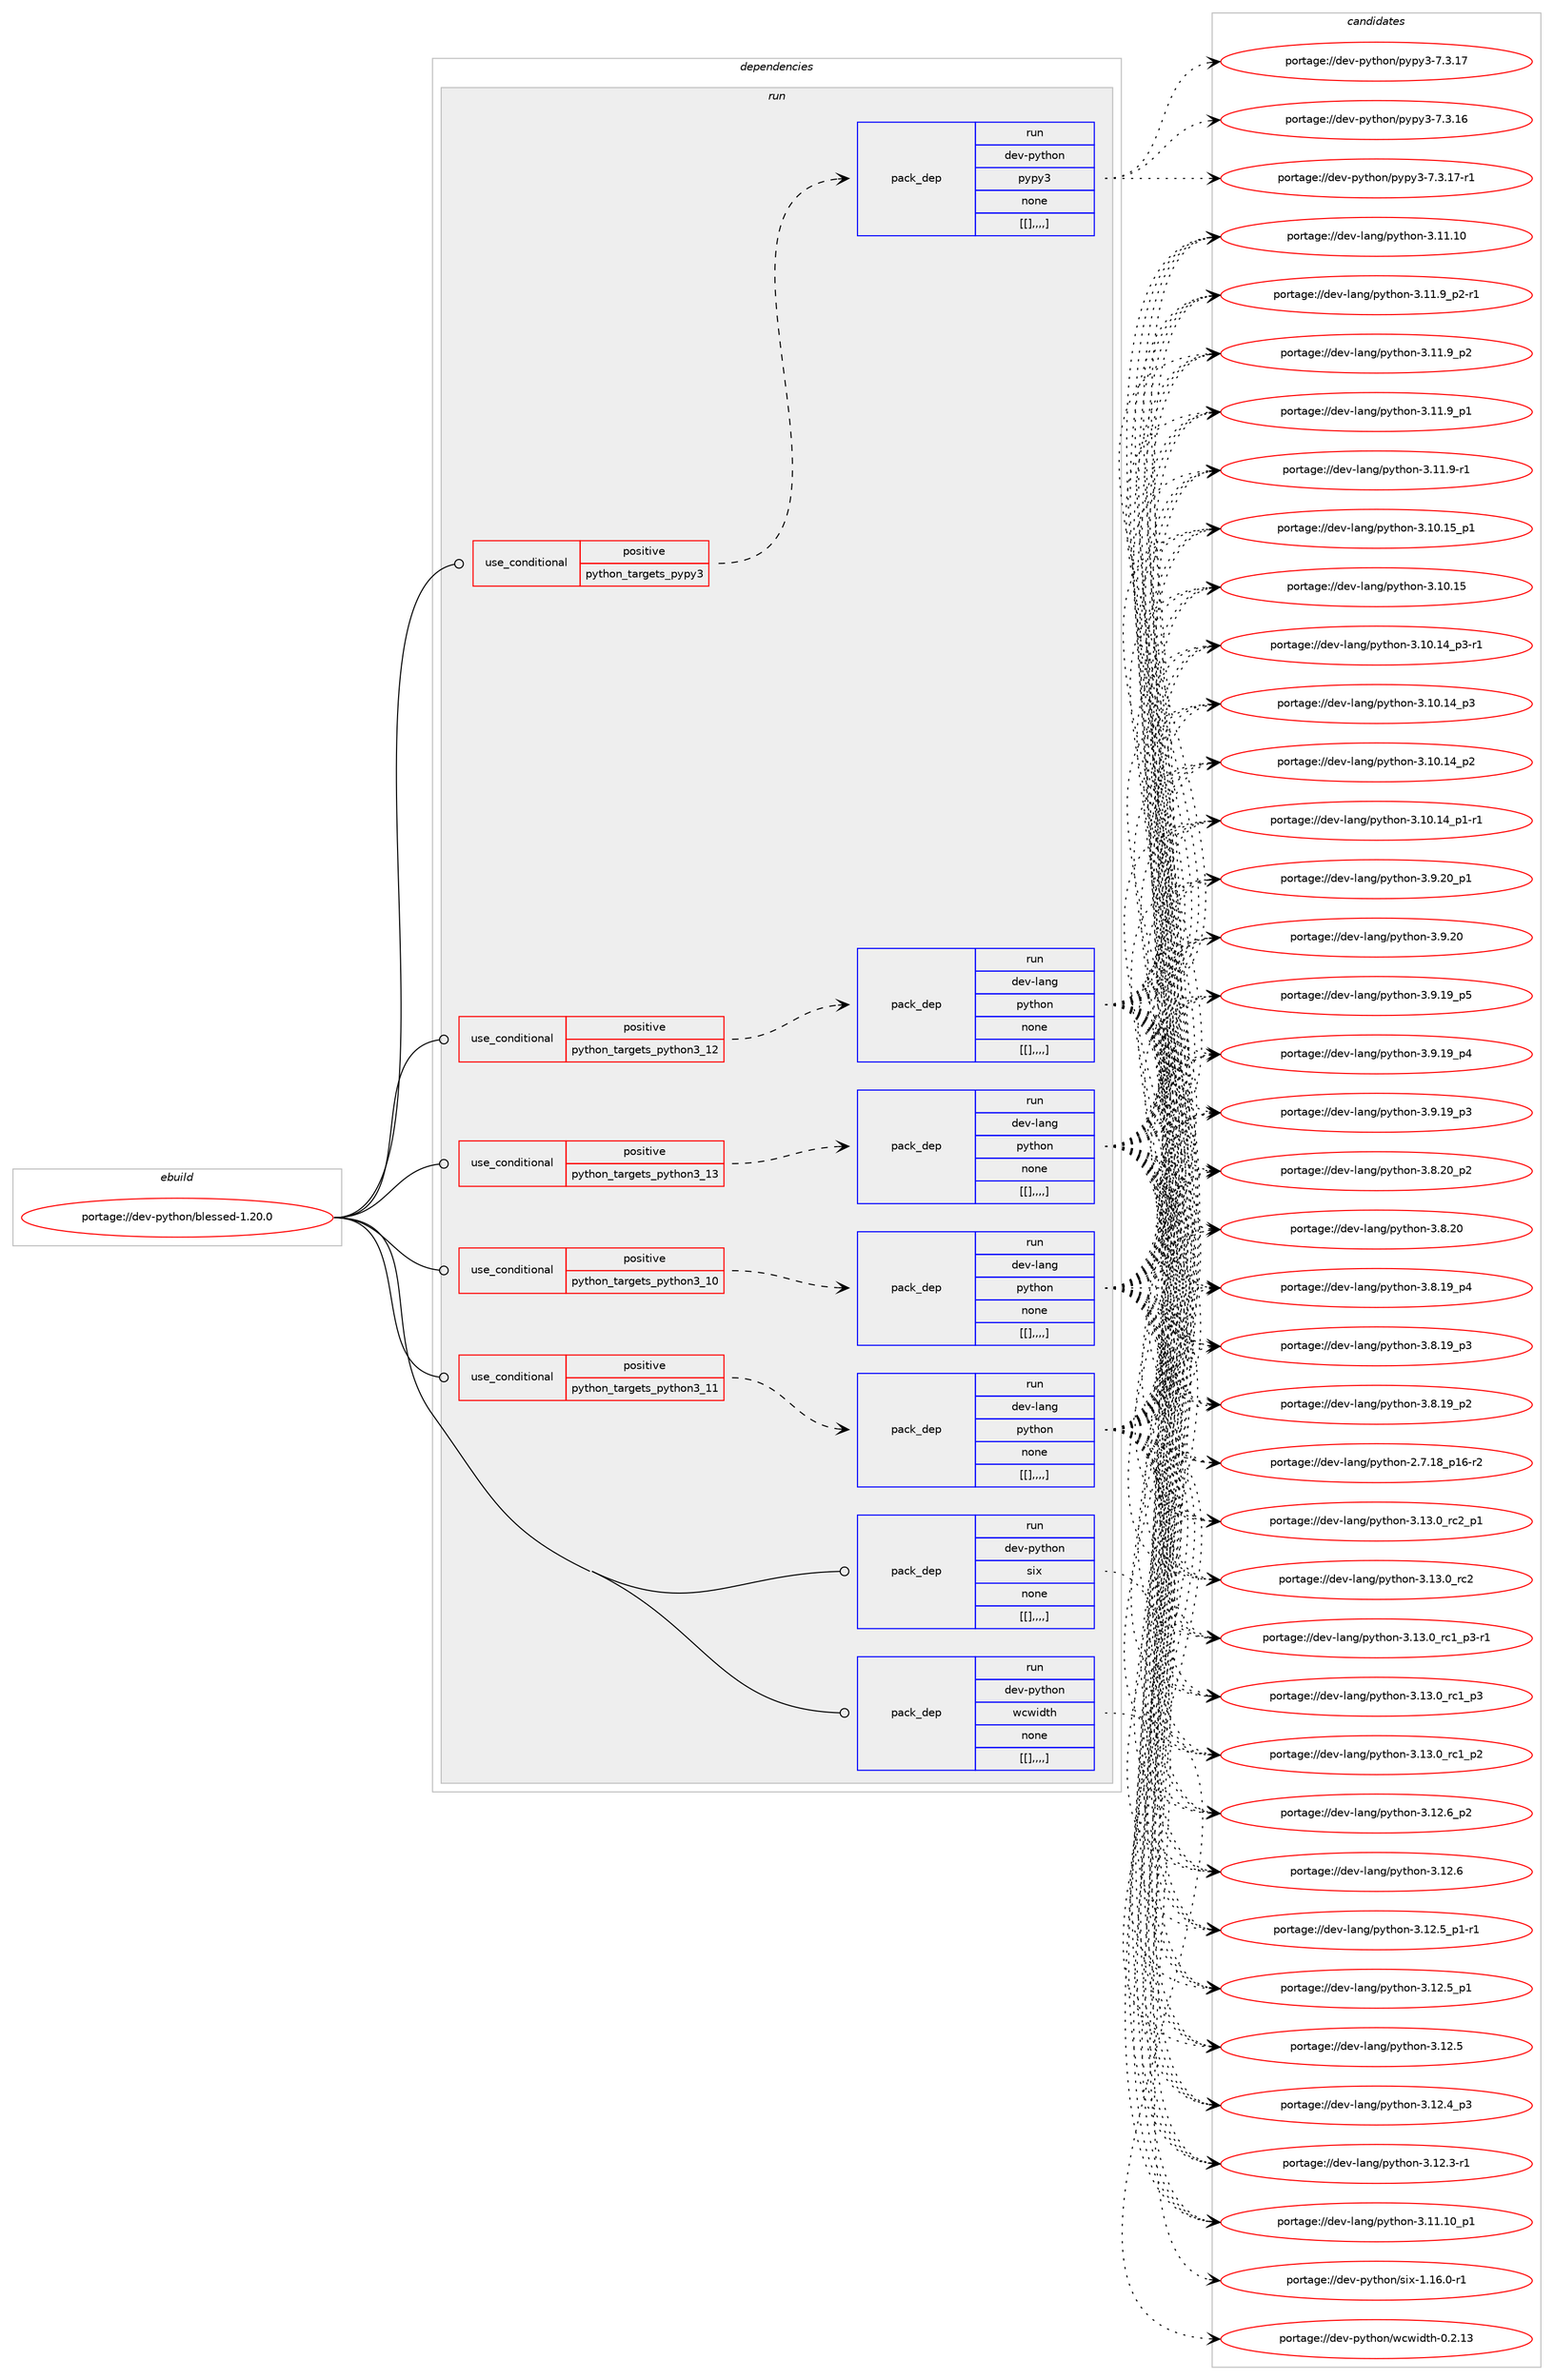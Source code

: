 digraph prolog {

# *************
# Graph options
# *************

newrank=true;
concentrate=true;
compound=true;
graph [rankdir=LR,fontname=Helvetica,fontsize=10,ranksep=1.5];#, ranksep=2.5, nodesep=0.2];
edge  [arrowhead=vee];
node  [fontname=Helvetica,fontsize=10];

# **********
# The ebuild
# **********

subgraph cluster_leftcol {
color=gray;
label=<<i>ebuild</i>>;
id [label="portage://dev-python/blessed-1.20.0", color=red, width=4, href="../dev-python/blessed-1.20.0.svg"];
}

# ****************
# The dependencies
# ****************

subgraph cluster_midcol {
color=gray;
label=<<i>dependencies</i>>;
subgraph cluster_compile {
fillcolor="#eeeeee";
style=filled;
label=<<i>compile</i>>;
}
subgraph cluster_compileandrun {
fillcolor="#eeeeee";
style=filled;
label=<<i>compile and run</i>>;
}
subgraph cluster_run {
fillcolor="#eeeeee";
style=filled;
label=<<i>run</i>>;
subgraph cond32352 {
dependency144310 [label=<<TABLE BORDER="0" CELLBORDER="1" CELLSPACING="0" CELLPADDING="4"><TR><TD ROWSPAN="3" CELLPADDING="10">use_conditional</TD></TR><TR><TD>positive</TD></TR><TR><TD>python_targets_pypy3</TD></TR></TABLE>>, shape=none, color=red];
subgraph pack110749 {
dependency144311 [label=<<TABLE BORDER="0" CELLBORDER="1" CELLSPACING="0" CELLPADDING="4" WIDTH="220"><TR><TD ROWSPAN="6" CELLPADDING="30">pack_dep</TD></TR><TR><TD WIDTH="110">run</TD></TR><TR><TD>dev-python</TD></TR><TR><TD>pypy3</TD></TR><TR><TD>none</TD></TR><TR><TD>[[],,,,]</TD></TR></TABLE>>, shape=none, color=blue];
}
dependency144310:e -> dependency144311:w [weight=20,style="dashed",arrowhead="vee"];
}
id:e -> dependency144310:w [weight=20,style="solid",arrowhead="odot"];
subgraph cond32353 {
dependency144312 [label=<<TABLE BORDER="0" CELLBORDER="1" CELLSPACING="0" CELLPADDING="4"><TR><TD ROWSPAN="3" CELLPADDING="10">use_conditional</TD></TR><TR><TD>positive</TD></TR><TR><TD>python_targets_python3_10</TD></TR></TABLE>>, shape=none, color=red];
subgraph pack110750 {
dependency144313 [label=<<TABLE BORDER="0" CELLBORDER="1" CELLSPACING="0" CELLPADDING="4" WIDTH="220"><TR><TD ROWSPAN="6" CELLPADDING="30">pack_dep</TD></TR><TR><TD WIDTH="110">run</TD></TR><TR><TD>dev-lang</TD></TR><TR><TD>python</TD></TR><TR><TD>none</TD></TR><TR><TD>[[],,,,]</TD></TR></TABLE>>, shape=none, color=blue];
}
dependency144312:e -> dependency144313:w [weight=20,style="dashed",arrowhead="vee"];
}
id:e -> dependency144312:w [weight=20,style="solid",arrowhead="odot"];
subgraph cond32354 {
dependency144314 [label=<<TABLE BORDER="0" CELLBORDER="1" CELLSPACING="0" CELLPADDING="4"><TR><TD ROWSPAN="3" CELLPADDING="10">use_conditional</TD></TR><TR><TD>positive</TD></TR><TR><TD>python_targets_python3_11</TD></TR></TABLE>>, shape=none, color=red];
subgraph pack110751 {
dependency144315 [label=<<TABLE BORDER="0" CELLBORDER="1" CELLSPACING="0" CELLPADDING="4" WIDTH="220"><TR><TD ROWSPAN="6" CELLPADDING="30">pack_dep</TD></TR><TR><TD WIDTH="110">run</TD></TR><TR><TD>dev-lang</TD></TR><TR><TD>python</TD></TR><TR><TD>none</TD></TR><TR><TD>[[],,,,]</TD></TR></TABLE>>, shape=none, color=blue];
}
dependency144314:e -> dependency144315:w [weight=20,style="dashed",arrowhead="vee"];
}
id:e -> dependency144314:w [weight=20,style="solid",arrowhead="odot"];
subgraph cond32355 {
dependency144316 [label=<<TABLE BORDER="0" CELLBORDER="1" CELLSPACING="0" CELLPADDING="4"><TR><TD ROWSPAN="3" CELLPADDING="10">use_conditional</TD></TR><TR><TD>positive</TD></TR><TR><TD>python_targets_python3_12</TD></TR></TABLE>>, shape=none, color=red];
subgraph pack110752 {
dependency144317 [label=<<TABLE BORDER="0" CELLBORDER="1" CELLSPACING="0" CELLPADDING="4" WIDTH="220"><TR><TD ROWSPAN="6" CELLPADDING="30">pack_dep</TD></TR><TR><TD WIDTH="110">run</TD></TR><TR><TD>dev-lang</TD></TR><TR><TD>python</TD></TR><TR><TD>none</TD></TR><TR><TD>[[],,,,]</TD></TR></TABLE>>, shape=none, color=blue];
}
dependency144316:e -> dependency144317:w [weight=20,style="dashed",arrowhead="vee"];
}
id:e -> dependency144316:w [weight=20,style="solid",arrowhead="odot"];
subgraph cond32356 {
dependency144318 [label=<<TABLE BORDER="0" CELLBORDER="1" CELLSPACING="0" CELLPADDING="4"><TR><TD ROWSPAN="3" CELLPADDING="10">use_conditional</TD></TR><TR><TD>positive</TD></TR><TR><TD>python_targets_python3_13</TD></TR></TABLE>>, shape=none, color=red];
subgraph pack110753 {
dependency144319 [label=<<TABLE BORDER="0" CELLBORDER="1" CELLSPACING="0" CELLPADDING="4" WIDTH="220"><TR><TD ROWSPAN="6" CELLPADDING="30">pack_dep</TD></TR><TR><TD WIDTH="110">run</TD></TR><TR><TD>dev-lang</TD></TR><TR><TD>python</TD></TR><TR><TD>none</TD></TR><TR><TD>[[],,,,]</TD></TR></TABLE>>, shape=none, color=blue];
}
dependency144318:e -> dependency144319:w [weight=20,style="dashed",arrowhead="vee"];
}
id:e -> dependency144318:w [weight=20,style="solid",arrowhead="odot"];
subgraph pack110754 {
dependency144320 [label=<<TABLE BORDER="0" CELLBORDER="1" CELLSPACING="0" CELLPADDING="4" WIDTH="220"><TR><TD ROWSPAN="6" CELLPADDING="30">pack_dep</TD></TR><TR><TD WIDTH="110">run</TD></TR><TR><TD>dev-python</TD></TR><TR><TD>six</TD></TR><TR><TD>none</TD></TR><TR><TD>[[],,,,]</TD></TR></TABLE>>, shape=none, color=blue];
}
id:e -> dependency144320:w [weight=20,style="solid",arrowhead="odot"];
subgraph pack110755 {
dependency144321 [label=<<TABLE BORDER="0" CELLBORDER="1" CELLSPACING="0" CELLPADDING="4" WIDTH="220"><TR><TD ROWSPAN="6" CELLPADDING="30">pack_dep</TD></TR><TR><TD WIDTH="110">run</TD></TR><TR><TD>dev-python</TD></TR><TR><TD>wcwidth</TD></TR><TR><TD>none</TD></TR><TR><TD>[[],,,,]</TD></TR></TABLE>>, shape=none, color=blue];
}
id:e -> dependency144321:w [weight=20,style="solid",arrowhead="odot"];
}
}

# **************
# The candidates
# **************

subgraph cluster_choices {
rank=same;
color=gray;
label=<<i>candidates</i>>;

subgraph choice110749 {
color=black;
nodesep=1;
choice100101118451121211161041111104711212111212151455546514649554511449 [label="portage://dev-python/pypy3-7.3.17-r1", color=red, width=4,href="../dev-python/pypy3-7.3.17-r1.svg"];
choice10010111845112121116104111110471121211121215145554651464955 [label="portage://dev-python/pypy3-7.3.17", color=red, width=4,href="../dev-python/pypy3-7.3.17.svg"];
choice10010111845112121116104111110471121211121215145554651464954 [label="portage://dev-python/pypy3-7.3.16", color=red, width=4,href="../dev-python/pypy3-7.3.16.svg"];
dependency144311:e -> choice100101118451121211161041111104711212111212151455546514649554511449:w [style=dotted,weight="100"];
dependency144311:e -> choice10010111845112121116104111110471121211121215145554651464955:w [style=dotted,weight="100"];
dependency144311:e -> choice10010111845112121116104111110471121211121215145554651464954:w [style=dotted,weight="100"];
}
subgraph choice110750 {
color=black;
nodesep=1;
choice100101118451089711010347112121116104111110455146495146489511499509511249 [label="portage://dev-lang/python-3.13.0_rc2_p1", color=red, width=4,href="../dev-lang/python-3.13.0_rc2_p1.svg"];
choice10010111845108971101034711212111610411111045514649514648951149950 [label="portage://dev-lang/python-3.13.0_rc2", color=red, width=4,href="../dev-lang/python-3.13.0_rc2.svg"];
choice1001011184510897110103471121211161041111104551464951464895114994995112514511449 [label="portage://dev-lang/python-3.13.0_rc1_p3-r1", color=red, width=4,href="../dev-lang/python-3.13.0_rc1_p3-r1.svg"];
choice100101118451089711010347112121116104111110455146495146489511499499511251 [label="portage://dev-lang/python-3.13.0_rc1_p3", color=red, width=4,href="../dev-lang/python-3.13.0_rc1_p3.svg"];
choice100101118451089711010347112121116104111110455146495146489511499499511250 [label="portage://dev-lang/python-3.13.0_rc1_p2", color=red, width=4,href="../dev-lang/python-3.13.0_rc1_p2.svg"];
choice100101118451089711010347112121116104111110455146495046549511250 [label="portage://dev-lang/python-3.12.6_p2", color=red, width=4,href="../dev-lang/python-3.12.6_p2.svg"];
choice10010111845108971101034711212111610411111045514649504654 [label="portage://dev-lang/python-3.12.6", color=red, width=4,href="../dev-lang/python-3.12.6.svg"];
choice1001011184510897110103471121211161041111104551464950465395112494511449 [label="portage://dev-lang/python-3.12.5_p1-r1", color=red, width=4,href="../dev-lang/python-3.12.5_p1-r1.svg"];
choice100101118451089711010347112121116104111110455146495046539511249 [label="portage://dev-lang/python-3.12.5_p1", color=red, width=4,href="../dev-lang/python-3.12.5_p1.svg"];
choice10010111845108971101034711212111610411111045514649504653 [label="portage://dev-lang/python-3.12.5", color=red, width=4,href="../dev-lang/python-3.12.5.svg"];
choice100101118451089711010347112121116104111110455146495046529511251 [label="portage://dev-lang/python-3.12.4_p3", color=red, width=4,href="../dev-lang/python-3.12.4_p3.svg"];
choice100101118451089711010347112121116104111110455146495046514511449 [label="portage://dev-lang/python-3.12.3-r1", color=red, width=4,href="../dev-lang/python-3.12.3-r1.svg"];
choice10010111845108971101034711212111610411111045514649494649489511249 [label="portage://dev-lang/python-3.11.10_p1", color=red, width=4,href="../dev-lang/python-3.11.10_p1.svg"];
choice1001011184510897110103471121211161041111104551464949464948 [label="portage://dev-lang/python-3.11.10", color=red, width=4,href="../dev-lang/python-3.11.10.svg"];
choice1001011184510897110103471121211161041111104551464949465795112504511449 [label="portage://dev-lang/python-3.11.9_p2-r1", color=red, width=4,href="../dev-lang/python-3.11.9_p2-r1.svg"];
choice100101118451089711010347112121116104111110455146494946579511250 [label="portage://dev-lang/python-3.11.9_p2", color=red, width=4,href="../dev-lang/python-3.11.9_p2.svg"];
choice100101118451089711010347112121116104111110455146494946579511249 [label="portage://dev-lang/python-3.11.9_p1", color=red, width=4,href="../dev-lang/python-3.11.9_p1.svg"];
choice100101118451089711010347112121116104111110455146494946574511449 [label="portage://dev-lang/python-3.11.9-r1", color=red, width=4,href="../dev-lang/python-3.11.9-r1.svg"];
choice10010111845108971101034711212111610411111045514649484649539511249 [label="portage://dev-lang/python-3.10.15_p1", color=red, width=4,href="../dev-lang/python-3.10.15_p1.svg"];
choice1001011184510897110103471121211161041111104551464948464953 [label="portage://dev-lang/python-3.10.15", color=red, width=4,href="../dev-lang/python-3.10.15.svg"];
choice100101118451089711010347112121116104111110455146494846495295112514511449 [label="portage://dev-lang/python-3.10.14_p3-r1", color=red, width=4,href="../dev-lang/python-3.10.14_p3-r1.svg"];
choice10010111845108971101034711212111610411111045514649484649529511251 [label="portage://dev-lang/python-3.10.14_p3", color=red, width=4,href="../dev-lang/python-3.10.14_p3.svg"];
choice10010111845108971101034711212111610411111045514649484649529511250 [label="portage://dev-lang/python-3.10.14_p2", color=red, width=4,href="../dev-lang/python-3.10.14_p2.svg"];
choice100101118451089711010347112121116104111110455146494846495295112494511449 [label="portage://dev-lang/python-3.10.14_p1-r1", color=red, width=4,href="../dev-lang/python-3.10.14_p1-r1.svg"];
choice100101118451089711010347112121116104111110455146574650489511249 [label="portage://dev-lang/python-3.9.20_p1", color=red, width=4,href="../dev-lang/python-3.9.20_p1.svg"];
choice10010111845108971101034711212111610411111045514657465048 [label="portage://dev-lang/python-3.9.20", color=red, width=4,href="../dev-lang/python-3.9.20.svg"];
choice100101118451089711010347112121116104111110455146574649579511253 [label="portage://dev-lang/python-3.9.19_p5", color=red, width=4,href="../dev-lang/python-3.9.19_p5.svg"];
choice100101118451089711010347112121116104111110455146574649579511252 [label="portage://dev-lang/python-3.9.19_p4", color=red, width=4,href="../dev-lang/python-3.9.19_p4.svg"];
choice100101118451089711010347112121116104111110455146574649579511251 [label="portage://dev-lang/python-3.9.19_p3", color=red, width=4,href="../dev-lang/python-3.9.19_p3.svg"];
choice100101118451089711010347112121116104111110455146564650489511250 [label="portage://dev-lang/python-3.8.20_p2", color=red, width=4,href="../dev-lang/python-3.8.20_p2.svg"];
choice10010111845108971101034711212111610411111045514656465048 [label="portage://dev-lang/python-3.8.20", color=red, width=4,href="../dev-lang/python-3.8.20.svg"];
choice100101118451089711010347112121116104111110455146564649579511252 [label="portage://dev-lang/python-3.8.19_p4", color=red, width=4,href="../dev-lang/python-3.8.19_p4.svg"];
choice100101118451089711010347112121116104111110455146564649579511251 [label="portage://dev-lang/python-3.8.19_p3", color=red, width=4,href="../dev-lang/python-3.8.19_p3.svg"];
choice100101118451089711010347112121116104111110455146564649579511250 [label="portage://dev-lang/python-3.8.19_p2", color=red, width=4,href="../dev-lang/python-3.8.19_p2.svg"];
choice100101118451089711010347112121116104111110455046554649569511249544511450 [label="portage://dev-lang/python-2.7.18_p16-r2", color=red, width=4,href="../dev-lang/python-2.7.18_p16-r2.svg"];
dependency144313:e -> choice100101118451089711010347112121116104111110455146495146489511499509511249:w [style=dotted,weight="100"];
dependency144313:e -> choice10010111845108971101034711212111610411111045514649514648951149950:w [style=dotted,weight="100"];
dependency144313:e -> choice1001011184510897110103471121211161041111104551464951464895114994995112514511449:w [style=dotted,weight="100"];
dependency144313:e -> choice100101118451089711010347112121116104111110455146495146489511499499511251:w [style=dotted,weight="100"];
dependency144313:e -> choice100101118451089711010347112121116104111110455146495146489511499499511250:w [style=dotted,weight="100"];
dependency144313:e -> choice100101118451089711010347112121116104111110455146495046549511250:w [style=dotted,weight="100"];
dependency144313:e -> choice10010111845108971101034711212111610411111045514649504654:w [style=dotted,weight="100"];
dependency144313:e -> choice1001011184510897110103471121211161041111104551464950465395112494511449:w [style=dotted,weight="100"];
dependency144313:e -> choice100101118451089711010347112121116104111110455146495046539511249:w [style=dotted,weight="100"];
dependency144313:e -> choice10010111845108971101034711212111610411111045514649504653:w [style=dotted,weight="100"];
dependency144313:e -> choice100101118451089711010347112121116104111110455146495046529511251:w [style=dotted,weight="100"];
dependency144313:e -> choice100101118451089711010347112121116104111110455146495046514511449:w [style=dotted,weight="100"];
dependency144313:e -> choice10010111845108971101034711212111610411111045514649494649489511249:w [style=dotted,weight="100"];
dependency144313:e -> choice1001011184510897110103471121211161041111104551464949464948:w [style=dotted,weight="100"];
dependency144313:e -> choice1001011184510897110103471121211161041111104551464949465795112504511449:w [style=dotted,weight="100"];
dependency144313:e -> choice100101118451089711010347112121116104111110455146494946579511250:w [style=dotted,weight="100"];
dependency144313:e -> choice100101118451089711010347112121116104111110455146494946579511249:w [style=dotted,weight="100"];
dependency144313:e -> choice100101118451089711010347112121116104111110455146494946574511449:w [style=dotted,weight="100"];
dependency144313:e -> choice10010111845108971101034711212111610411111045514649484649539511249:w [style=dotted,weight="100"];
dependency144313:e -> choice1001011184510897110103471121211161041111104551464948464953:w [style=dotted,weight="100"];
dependency144313:e -> choice100101118451089711010347112121116104111110455146494846495295112514511449:w [style=dotted,weight="100"];
dependency144313:e -> choice10010111845108971101034711212111610411111045514649484649529511251:w [style=dotted,weight="100"];
dependency144313:e -> choice10010111845108971101034711212111610411111045514649484649529511250:w [style=dotted,weight="100"];
dependency144313:e -> choice100101118451089711010347112121116104111110455146494846495295112494511449:w [style=dotted,weight="100"];
dependency144313:e -> choice100101118451089711010347112121116104111110455146574650489511249:w [style=dotted,weight="100"];
dependency144313:e -> choice10010111845108971101034711212111610411111045514657465048:w [style=dotted,weight="100"];
dependency144313:e -> choice100101118451089711010347112121116104111110455146574649579511253:w [style=dotted,weight="100"];
dependency144313:e -> choice100101118451089711010347112121116104111110455146574649579511252:w [style=dotted,weight="100"];
dependency144313:e -> choice100101118451089711010347112121116104111110455146574649579511251:w [style=dotted,weight="100"];
dependency144313:e -> choice100101118451089711010347112121116104111110455146564650489511250:w [style=dotted,weight="100"];
dependency144313:e -> choice10010111845108971101034711212111610411111045514656465048:w [style=dotted,weight="100"];
dependency144313:e -> choice100101118451089711010347112121116104111110455146564649579511252:w [style=dotted,weight="100"];
dependency144313:e -> choice100101118451089711010347112121116104111110455146564649579511251:w [style=dotted,weight="100"];
dependency144313:e -> choice100101118451089711010347112121116104111110455146564649579511250:w [style=dotted,weight="100"];
dependency144313:e -> choice100101118451089711010347112121116104111110455046554649569511249544511450:w [style=dotted,weight="100"];
}
subgraph choice110751 {
color=black;
nodesep=1;
choice100101118451089711010347112121116104111110455146495146489511499509511249 [label="portage://dev-lang/python-3.13.0_rc2_p1", color=red, width=4,href="../dev-lang/python-3.13.0_rc2_p1.svg"];
choice10010111845108971101034711212111610411111045514649514648951149950 [label="portage://dev-lang/python-3.13.0_rc2", color=red, width=4,href="../dev-lang/python-3.13.0_rc2.svg"];
choice1001011184510897110103471121211161041111104551464951464895114994995112514511449 [label="portage://dev-lang/python-3.13.0_rc1_p3-r1", color=red, width=4,href="../dev-lang/python-3.13.0_rc1_p3-r1.svg"];
choice100101118451089711010347112121116104111110455146495146489511499499511251 [label="portage://dev-lang/python-3.13.0_rc1_p3", color=red, width=4,href="../dev-lang/python-3.13.0_rc1_p3.svg"];
choice100101118451089711010347112121116104111110455146495146489511499499511250 [label="portage://dev-lang/python-3.13.0_rc1_p2", color=red, width=4,href="../dev-lang/python-3.13.0_rc1_p2.svg"];
choice100101118451089711010347112121116104111110455146495046549511250 [label="portage://dev-lang/python-3.12.6_p2", color=red, width=4,href="../dev-lang/python-3.12.6_p2.svg"];
choice10010111845108971101034711212111610411111045514649504654 [label="portage://dev-lang/python-3.12.6", color=red, width=4,href="../dev-lang/python-3.12.6.svg"];
choice1001011184510897110103471121211161041111104551464950465395112494511449 [label="portage://dev-lang/python-3.12.5_p1-r1", color=red, width=4,href="../dev-lang/python-3.12.5_p1-r1.svg"];
choice100101118451089711010347112121116104111110455146495046539511249 [label="portage://dev-lang/python-3.12.5_p1", color=red, width=4,href="../dev-lang/python-3.12.5_p1.svg"];
choice10010111845108971101034711212111610411111045514649504653 [label="portage://dev-lang/python-3.12.5", color=red, width=4,href="../dev-lang/python-3.12.5.svg"];
choice100101118451089711010347112121116104111110455146495046529511251 [label="portage://dev-lang/python-3.12.4_p3", color=red, width=4,href="../dev-lang/python-3.12.4_p3.svg"];
choice100101118451089711010347112121116104111110455146495046514511449 [label="portage://dev-lang/python-3.12.3-r1", color=red, width=4,href="../dev-lang/python-3.12.3-r1.svg"];
choice10010111845108971101034711212111610411111045514649494649489511249 [label="portage://dev-lang/python-3.11.10_p1", color=red, width=4,href="../dev-lang/python-3.11.10_p1.svg"];
choice1001011184510897110103471121211161041111104551464949464948 [label="portage://dev-lang/python-3.11.10", color=red, width=4,href="../dev-lang/python-3.11.10.svg"];
choice1001011184510897110103471121211161041111104551464949465795112504511449 [label="portage://dev-lang/python-3.11.9_p2-r1", color=red, width=4,href="../dev-lang/python-3.11.9_p2-r1.svg"];
choice100101118451089711010347112121116104111110455146494946579511250 [label="portage://dev-lang/python-3.11.9_p2", color=red, width=4,href="../dev-lang/python-3.11.9_p2.svg"];
choice100101118451089711010347112121116104111110455146494946579511249 [label="portage://dev-lang/python-3.11.9_p1", color=red, width=4,href="../dev-lang/python-3.11.9_p1.svg"];
choice100101118451089711010347112121116104111110455146494946574511449 [label="portage://dev-lang/python-3.11.9-r1", color=red, width=4,href="../dev-lang/python-3.11.9-r1.svg"];
choice10010111845108971101034711212111610411111045514649484649539511249 [label="portage://dev-lang/python-3.10.15_p1", color=red, width=4,href="../dev-lang/python-3.10.15_p1.svg"];
choice1001011184510897110103471121211161041111104551464948464953 [label="portage://dev-lang/python-3.10.15", color=red, width=4,href="../dev-lang/python-3.10.15.svg"];
choice100101118451089711010347112121116104111110455146494846495295112514511449 [label="portage://dev-lang/python-3.10.14_p3-r1", color=red, width=4,href="../dev-lang/python-3.10.14_p3-r1.svg"];
choice10010111845108971101034711212111610411111045514649484649529511251 [label="portage://dev-lang/python-3.10.14_p3", color=red, width=4,href="../dev-lang/python-3.10.14_p3.svg"];
choice10010111845108971101034711212111610411111045514649484649529511250 [label="portage://dev-lang/python-3.10.14_p2", color=red, width=4,href="../dev-lang/python-3.10.14_p2.svg"];
choice100101118451089711010347112121116104111110455146494846495295112494511449 [label="portage://dev-lang/python-3.10.14_p1-r1", color=red, width=4,href="../dev-lang/python-3.10.14_p1-r1.svg"];
choice100101118451089711010347112121116104111110455146574650489511249 [label="portage://dev-lang/python-3.9.20_p1", color=red, width=4,href="../dev-lang/python-3.9.20_p1.svg"];
choice10010111845108971101034711212111610411111045514657465048 [label="portage://dev-lang/python-3.9.20", color=red, width=4,href="../dev-lang/python-3.9.20.svg"];
choice100101118451089711010347112121116104111110455146574649579511253 [label="portage://dev-lang/python-3.9.19_p5", color=red, width=4,href="../dev-lang/python-3.9.19_p5.svg"];
choice100101118451089711010347112121116104111110455146574649579511252 [label="portage://dev-lang/python-3.9.19_p4", color=red, width=4,href="../dev-lang/python-3.9.19_p4.svg"];
choice100101118451089711010347112121116104111110455146574649579511251 [label="portage://dev-lang/python-3.9.19_p3", color=red, width=4,href="../dev-lang/python-3.9.19_p3.svg"];
choice100101118451089711010347112121116104111110455146564650489511250 [label="portage://dev-lang/python-3.8.20_p2", color=red, width=4,href="../dev-lang/python-3.8.20_p2.svg"];
choice10010111845108971101034711212111610411111045514656465048 [label="portage://dev-lang/python-3.8.20", color=red, width=4,href="../dev-lang/python-3.8.20.svg"];
choice100101118451089711010347112121116104111110455146564649579511252 [label="portage://dev-lang/python-3.8.19_p4", color=red, width=4,href="../dev-lang/python-3.8.19_p4.svg"];
choice100101118451089711010347112121116104111110455146564649579511251 [label="portage://dev-lang/python-3.8.19_p3", color=red, width=4,href="../dev-lang/python-3.8.19_p3.svg"];
choice100101118451089711010347112121116104111110455146564649579511250 [label="portage://dev-lang/python-3.8.19_p2", color=red, width=4,href="../dev-lang/python-3.8.19_p2.svg"];
choice100101118451089711010347112121116104111110455046554649569511249544511450 [label="portage://dev-lang/python-2.7.18_p16-r2", color=red, width=4,href="../dev-lang/python-2.7.18_p16-r2.svg"];
dependency144315:e -> choice100101118451089711010347112121116104111110455146495146489511499509511249:w [style=dotted,weight="100"];
dependency144315:e -> choice10010111845108971101034711212111610411111045514649514648951149950:w [style=dotted,weight="100"];
dependency144315:e -> choice1001011184510897110103471121211161041111104551464951464895114994995112514511449:w [style=dotted,weight="100"];
dependency144315:e -> choice100101118451089711010347112121116104111110455146495146489511499499511251:w [style=dotted,weight="100"];
dependency144315:e -> choice100101118451089711010347112121116104111110455146495146489511499499511250:w [style=dotted,weight="100"];
dependency144315:e -> choice100101118451089711010347112121116104111110455146495046549511250:w [style=dotted,weight="100"];
dependency144315:e -> choice10010111845108971101034711212111610411111045514649504654:w [style=dotted,weight="100"];
dependency144315:e -> choice1001011184510897110103471121211161041111104551464950465395112494511449:w [style=dotted,weight="100"];
dependency144315:e -> choice100101118451089711010347112121116104111110455146495046539511249:w [style=dotted,weight="100"];
dependency144315:e -> choice10010111845108971101034711212111610411111045514649504653:w [style=dotted,weight="100"];
dependency144315:e -> choice100101118451089711010347112121116104111110455146495046529511251:w [style=dotted,weight="100"];
dependency144315:e -> choice100101118451089711010347112121116104111110455146495046514511449:w [style=dotted,weight="100"];
dependency144315:e -> choice10010111845108971101034711212111610411111045514649494649489511249:w [style=dotted,weight="100"];
dependency144315:e -> choice1001011184510897110103471121211161041111104551464949464948:w [style=dotted,weight="100"];
dependency144315:e -> choice1001011184510897110103471121211161041111104551464949465795112504511449:w [style=dotted,weight="100"];
dependency144315:e -> choice100101118451089711010347112121116104111110455146494946579511250:w [style=dotted,weight="100"];
dependency144315:e -> choice100101118451089711010347112121116104111110455146494946579511249:w [style=dotted,weight="100"];
dependency144315:e -> choice100101118451089711010347112121116104111110455146494946574511449:w [style=dotted,weight="100"];
dependency144315:e -> choice10010111845108971101034711212111610411111045514649484649539511249:w [style=dotted,weight="100"];
dependency144315:e -> choice1001011184510897110103471121211161041111104551464948464953:w [style=dotted,weight="100"];
dependency144315:e -> choice100101118451089711010347112121116104111110455146494846495295112514511449:w [style=dotted,weight="100"];
dependency144315:e -> choice10010111845108971101034711212111610411111045514649484649529511251:w [style=dotted,weight="100"];
dependency144315:e -> choice10010111845108971101034711212111610411111045514649484649529511250:w [style=dotted,weight="100"];
dependency144315:e -> choice100101118451089711010347112121116104111110455146494846495295112494511449:w [style=dotted,weight="100"];
dependency144315:e -> choice100101118451089711010347112121116104111110455146574650489511249:w [style=dotted,weight="100"];
dependency144315:e -> choice10010111845108971101034711212111610411111045514657465048:w [style=dotted,weight="100"];
dependency144315:e -> choice100101118451089711010347112121116104111110455146574649579511253:w [style=dotted,weight="100"];
dependency144315:e -> choice100101118451089711010347112121116104111110455146574649579511252:w [style=dotted,weight="100"];
dependency144315:e -> choice100101118451089711010347112121116104111110455146574649579511251:w [style=dotted,weight="100"];
dependency144315:e -> choice100101118451089711010347112121116104111110455146564650489511250:w [style=dotted,weight="100"];
dependency144315:e -> choice10010111845108971101034711212111610411111045514656465048:w [style=dotted,weight="100"];
dependency144315:e -> choice100101118451089711010347112121116104111110455146564649579511252:w [style=dotted,weight="100"];
dependency144315:e -> choice100101118451089711010347112121116104111110455146564649579511251:w [style=dotted,weight="100"];
dependency144315:e -> choice100101118451089711010347112121116104111110455146564649579511250:w [style=dotted,weight="100"];
dependency144315:e -> choice100101118451089711010347112121116104111110455046554649569511249544511450:w [style=dotted,weight="100"];
}
subgraph choice110752 {
color=black;
nodesep=1;
choice100101118451089711010347112121116104111110455146495146489511499509511249 [label="portage://dev-lang/python-3.13.0_rc2_p1", color=red, width=4,href="../dev-lang/python-3.13.0_rc2_p1.svg"];
choice10010111845108971101034711212111610411111045514649514648951149950 [label="portage://dev-lang/python-3.13.0_rc2", color=red, width=4,href="../dev-lang/python-3.13.0_rc2.svg"];
choice1001011184510897110103471121211161041111104551464951464895114994995112514511449 [label="portage://dev-lang/python-3.13.0_rc1_p3-r1", color=red, width=4,href="../dev-lang/python-3.13.0_rc1_p3-r1.svg"];
choice100101118451089711010347112121116104111110455146495146489511499499511251 [label="portage://dev-lang/python-3.13.0_rc1_p3", color=red, width=4,href="../dev-lang/python-3.13.0_rc1_p3.svg"];
choice100101118451089711010347112121116104111110455146495146489511499499511250 [label="portage://dev-lang/python-3.13.0_rc1_p2", color=red, width=4,href="../dev-lang/python-3.13.0_rc1_p2.svg"];
choice100101118451089711010347112121116104111110455146495046549511250 [label="portage://dev-lang/python-3.12.6_p2", color=red, width=4,href="../dev-lang/python-3.12.6_p2.svg"];
choice10010111845108971101034711212111610411111045514649504654 [label="portage://dev-lang/python-3.12.6", color=red, width=4,href="../dev-lang/python-3.12.6.svg"];
choice1001011184510897110103471121211161041111104551464950465395112494511449 [label="portage://dev-lang/python-3.12.5_p1-r1", color=red, width=4,href="../dev-lang/python-3.12.5_p1-r1.svg"];
choice100101118451089711010347112121116104111110455146495046539511249 [label="portage://dev-lang/python-3.12.5_p1", color=red, width=4,href="../dev-lang/python-3.12.5_p1.svg"];
choice10010111845108971101034711212111610411111045514649504653 [label="portage://dev-lang/python-3.12.5", color=red, width=4,href="../dev-lang/python-3.12.5.svg"];
choice100101118451089711010347112121116104111110455146495046529511251 [label="portage://dev-lang/python-3.12.4_p3", color=red, width=4,href="../dev-lang/python-3.12.4_p3.svg"];
choice100101118451089711010347112121116104111110455146495046514511449 [label="portage://dev-lang/python-3.12.3-r1", color=red, width=4,href="../dev-lang/python-3.12.3-r1.svg"];
choice10010111845108971101034711212111610411111045514649494649489511249 [label="portage://dev-lang/python-3.11.10_p1", color=red, width=4,href="../dev-lang/python-3.11.10_p1.svg"];
choice1001011184510897110103471121211161041111104551464949464948 [label="portage://dev-lang/python-3.11.10", color=red, width=4,href="../dev-lang/python-3.11.10.svg"];
choice1001011184510897110103471121211161041111104551464949465795112504511449 [label="portage://dev-lang/python-3.11.9_p2-r1", color=red, width=4,href="../dev-lang/python-3.11.9_p2-r1.svg"];
choice100101118451089711010347112121116104111110455146494946579511250 [label="portage://dev-lang/python-3.11.9_p2", color=red, width=4,href="../dev-lang/python-3.11.9_p2.svg"];
choice100101118451089711010347112121116104111110455146494946579511249 [label="portage://dev-lang/python-3.11.9_p1", color=red, width=4,href="../dev-lang/python-3.11.9_p1.svg"];
choice100101118451089711010347112121116104111110455146494946574511449 [label="portage://dev-lang/python-3.11.9-r1", color=red, width=4,href="../dev-lang/python-3.11.9-r1.svg"];
choice10010111845108971101034711212111610411111045514649484649539511249 [label="portage://dev-lang/python-3.10.15_p1", color=red, width=4,href="../dev-lang/python-3.10.15_p1.svg"];
choice1001011184510897110103471121211161041111104551464948464953 [label="portage://dev-lang/python-3.10.15", color=red, width=4,href="../dev-lang/python-3.10.15.svg"];
choice100101118451089711010347112121116104111110455146494846495295112514511449 [label="portage://dev-lang/python-3.10.14_p3-r1", color=red, width=4,href="../dev-lang/python-3.10.14_p3-r1.svg"];
choice10010111845108971101034711212111610411111045514649484649529511251 [label="portage://dev-lang/python-3.10.14_p3", color=red, width=4,href="../dev-lang/python-3.10.14_p3.svg"];
choice10010111845108971101034711212111610411111045514649484649529511250 [label="portage://dev-lang/python-3.10.14_p2", color=red, width=4,href="../dev-lang/python-3.10.14_p2.svg"];
choice100101118451089711010347112121116104111110455146494846495295112494511449 [label="portage://dev-lang/python-3.10.14_p1-r1", color=red, width=4,href="../dev-lang/python-3.10.14_p1-r1.svg"];
choice100101118451089711010347112121116104111110455146574650489511249 [label="portage://dev-lang/python-3.9.20_p1", color=red, width=4,href="../dev-lang/python-3.9.20_p1.svg"];
choice10010111845108971101034711212111610411111045514657465048 [label="portage://dev-lang/python-3.9.20", color=red, width=4,href="../dev-lang/python-3.9.20.svg"];
choice100101118451089711010347112121116104111110455146574649579511253 [label="portage://dev-lang/python-3.9.19_p5", color=red, width=4,href="../dev-lang/python-3.9.19_p5.svg"];
choice100101118451089711010347112121116104111110455146574649579511252 [label="portage://dev-lang/python-3.9.19_p4", color=red, width=4,href="../dev-lang/python-3.9.19_p4.svg"];
choice100101118451089711010347112121116104111110455146574649579511251 [label="portage://dev-lang/python-3.9.19_p3", color=red, width=4,href="../dev-lang/python-3.9.19_p3.svg"];
choice100101118451089711010347112121116104111110455146564650489511250 [label="portage://dev-lang/python-3.8.20_p2", color=red, width=4,href="../dev-lang/python-3.8.20_p2.svg"];
choice10010111845108971101034711212111610411111045514656465048 [label="portage://dev-lang/python-3.8.20", color=red, width=4,href="../dev-lang/python-3.8.20.svg"];
choice100101118451089711010347112121116104111110455146564649579511252 [label="portage://dev-lang/python-3.8.19_p4", color=red, width=4,href="../dev-lang/python-3.8.19_p4.svg"];
choice100101118451089711010347112121116104111110455146564649579511251 [label="portage://dev-lang/python-3.8.19_p3", color=red, width=4,href="../dev-lang/python-3.8.19_p3.svg"];
choice100101118451089711010347112121116104111110455146564649579511250 [label="portage://dev-lang/python-3.8.19_p2", color=red, width=4,href="../dev-lang/python-3.8.19_p2.svg"];
choice100101118451089711010347112121116104111110455046554649569511249544511450 [label="portage://dev-lang/python-2.7.18_p16-r2", color=red, width=4,href="../dev-lang/python-2.7.18_p16-r2.svg"];
dependency144317:e -> choice100101118451089711010347112121116104111110455146495146489511499509511249:w [style=dotted,weight="100"];
dependency144317:e -> choice10010111845108971101034711212111610411111045514649514648951149950:w [style=dotted,weight="100"];
dependency144317:e -> choice1001011184510897110103471121211161041111104551464951464895114994995112514511449:w [style=dotted,weight="100"];
dependency144317:e -> choice100101118451089711010347112121116104111110455146495146489511499499511251:w [style=dotted,weight="100"];
dependency144317:e -> choice100101118451089711010347112121116104111110455146495146489511499499511250:w [style=dotted,weight="100"];
dependency144317:e -> choice100101118451089711010347112121116104111110455146495046549511250:w [style=dotted,weight="100"];
dependency144317:e -> choice10010111845108971101034711212111610411111045514649504654:w [style=dotted,weight="100"];
dependency144317:e -> choice1001011184510897110103471121211161041111104551464950465395112494511449:w [style=dotted,weight="100"];
dependency144317:e -> choice100101118451089711010347112121116104111110455146495046539511249:w [style=dotted,weight="100"];
dependency144317:e -> choice10010111845108971101034711212111610411111045514649504653:w [style=dotted,weight="100"];
dependency144317:e -> choice100101118451089711010347112121116104111110455146495046529511251:w [style=dotted,weight="100"];
dependency144317:e -> choice100101118451089711010347112121116104111110455146495046514511449:w [style=dotted,weight="100"];
dependency144317:e -> choice10010111845108971101034711212111610411111045514649494649489511249:w [style=dotted,weight="100"];
dependency144317:e -> choice1001011184510897110103471121211161041111104551464949464948:w [style=dotted,weight="100"];
dependency144317:e -> choice1001011184510897110103471121211161041111104551464949465795112504511449:w [style=dotted,weight="100"];
dependency144317:e -> choice100101118451089711010347112121116104111110455146494946579511250:w [style=dotted,weight="100"];
dependency144317:e -> choice100101118451089711010347112121116104111110455146494946579511249:w [style=dotted,weight="100"];
dependency144317:e -> choice100101118451089711010347112121116104111110455146494946574511449:w [style=dotted,weight="100"];
dependency144317:e -> choice10010111845108971101034711212111610411111045514649484649539511249:w [style=dotted,weight="100"];
dependency144317:e -> choice1001011184510897110103471121211161041111104551464948464953:w [style=dotted,weight="100"];
dependency144317:e -> choice100101118451089711010347112121116104111110455146494846495295112514511449:w [style=dotted,weight="100"];
dependency144317:e -> choice10010111845108971101034711212111610411111045514649484649529511251:w [style=dotted,weight="100"];
dependency144317:e -> choice10010111845108971101034711212111610411111045514649484649529511250:w [style=dotted,weight="100"];
dependency144317:e -> choice100101118451089711010347112121116104111110455146494846495295112494511449:w [style=dotted,weight="100"];
dependency144317:e -> choice100101118451089711010347112121116104111110455146574650489511249:w [style=dotted,weight="100"];
dependency144317:e -> choice10010111845108971101034711212111610411111045514657465048:w [style=dotted,weight="100"];
dependency144317:e -> choice100101118451089711010347112121116104111110455146574649579511253:w [style=dotted,weight="100"];
dependency144317:e -> choice100101118451089711010347112121116104111110455146574649579511252:w [style=dotted,weight="100"];
dependency144317:e -> choice100101118451089711010347112121116104111110455146574649579511251:w [style=dotted,weight="100"];
dependency144317:e -> choice100101118451089711010347112121116104111110455146564650489511250:w [style=dotted,weight="100"];
dependency144317:e -> choice10010111845108971101034711212111610411111045514656465048:w [style=dotted,weight="100"];
dependency144317:e -> choice100101118451089711010347112121116104111110455146564649579511252:w [style=dotted,weight="100"];
dependency144317:e -> choice100101118451089711010347112121116104111110455146564649579511251:w [style=dotted,weight="100"];
dependency144317:e -> choice100101118451089711010347112121116104111110455146564649579511250:w [style=dotted,weight="100"];
dependency144317:e -> choice100101118451089711010347112121116104111110455046554649569511249544511450:w [style=dotted,weight="100"];
}
subgraph choice110753 {
color=black;
nodesep=1;
choice100101118451089711010347112121116104111110455146495146489511499509511249 [label="portage://dev-lang/python-3.13.0_rc2_p1", color=red, width=4,href="../dev-lang/python-3.13.0_rc2_p1.svg"];
choice10010111845108971101034711212111610411111045514649514648951149950 [label="portage://dev-lang/python-3.13.0_rc2", color=red, width=4,href="../dev-lang/python-3.13.0_rc2.svg"];
choice1001011184510897110103471121211161041111104551464951464895114994995112514511449 [label="portage://dev-lang/python-3.13.0_rc1_p3-r1", color=red, width=4,href="../dev-lang/python-3.13.0_rc1_p3-r1.svg"];
choice100101118451089711010347112121116104111110455146495146489511499499511251 [label="portage://dev-lang/python-3.13.0_rc1_p3", color=red, width=4,href="../dev-lang/python-3.13.0_rc1_p3.svg"];
choice100101118451089711010347112121116104111110455146495146489511499499511250 [label="portage://dev-lang/python-3.13.0_rc1_p2", color=red, width=4,href="../dev-lang/python-3.13.0_rc1_p2.svg"];
choice100101118451089711010347112121116104111110455146495046549511250 [label="portage://dev-lang/python-3.12.6_p2", color=red, width=4,href="../dev-lang/python-3.12.6_p2.svg"];
choice10010111845108971101034711212111610411111045514649504654 [label="portage://dev-lang/python-3.12.6", color=red, width=4,href="../dev-lang/python-3.12.6.svg"];
choice1001011184510897110103471121211161041111104551464950465395112494511449 [label="portage://dev-lang/python-3.12.5_p1-r1", color=red, width=4,href="../dev-lang/python-3.12.5_p1-r1.svg"];
choice100101118451089711010347112121116104111110455146495046539511249 [label="portage://dev-lang/python-3.12.5_p1", color=red, width=4,href="../dev-lang/python-3.12.5_p1.svg"];
choice10010111845108971101034711212111610411111045514649504653 [label="portage://dev-lang/python-3.12.5", color=red, width=4,href="../dev-lang/python-3.12.5.svg"];
choice100101118451089711010347112121116104111110455146495046529511251 [label="portage://dev-lang/python-3.12.4_p3", color=red, width=4,href="../dev-lang/python-3.12.4_p3.svg"];
choice100101118451089711010347112121116104111110455146495046514511449 [label="portage://dev-lang/python-3.12.3-r1", color=red, width=4,href="../dev-lang/python-3.12.3-r1.svg"];
choice10010111845108971101034711212111610411111045514649494649489511249 [label="portage://dev-lang/python-3.11.10_p1", color=red, width=4,href="../dev-lang/python-3.11.10_p1.svg"];
choice1001011184510897110103471121211161041111104551464949464948 [label="portage://dev-lang/python-3.11.10", color=red, width=4,href="../dev-lang/python-3.11.10.svg"];
choice1001011184510897110103471121211161041111104551464949465795112504511449 [label="portage://dev-lang/python-3.11.9_p2-r1", color=red, width=4,href="../dev-lang/python-3.11.9_p2-r1.svg"];
choice100101118451089711010347112121116104111110455146494946579511250 [label="portage://dev-lang/python-3.11.9_p2", color=red, width=4,href="../dev-lang/python-3.11.9_p2.svg"];
choice100101118451089711010347112121116104111110455146494946579511249 [label="portage://dev-lang/python-3.11.9_p1", color=red, width=4,href="../dev-lang/python-3.11.9_p1.svg"];
choice100101118451089711010347112121116104111110455146494946574511449 [label="portage://dev-lang/python-3.11.9-r1", color=red, width=4,href="../dev-lang/python-3.11.9-r1.svg"];
choice10010111845108971101034711212111610411111045514649484649539511249 [label="portage://dev-lang/python-3.10.15_p1", color=red, width=4,href="../dev-lang/python-3.10.15_p1.svg"];
choice1001011184510897110103471121211161041111104551464948464953 [label="portage://dev-lang/python-3.10.15", color=red, width=4,href="../dev-lang/python-3.10.15.svg"];
choice100101118451089711010347112121116104111110455146494846495295112514511449 [label="portage://dev-lang/python-3.10.14_p3-r1", color=red, width=4,href="../dev-lang/python-3.10.14_p3-r1.svg"];
choice10010111845108971101034711212111610411111045514649484649529511251 [label="portage://dev-lang/python-3.10.14_p3", color=red, width=4,href="../dev-lang/python-3.10.14_p3.svg"];
choice10010111845108971101034711212111610411111045514649484649529511250 [label="portage://dev-lang/python-3.10.14_p2", color=red, width=4,href="../dev-lang/python-3.10.14_p2.svg"];
choice100101118451089711010347112121116104111110455146494846495295112494511449 [label="portage://dev-lang/python-3.10.14_p1-r1", color=red, width=4,href="../dev-lang/python-3.10.14_p1-r1.svg"];
choice100101118451089711010347112121116104111110455146574650489511249 [label="portage://dev-lang/python-3.9.20_p1", color=red, width=4,href="../dev-lang/python-3.9.20_p1.svg"];
choice10010111845108971101034711212111610411111045514657465048 [label="portage://dev-lang/python-3.9.20", color=red, width=4,href="../dev-lang/python-3.9.20.svg"];
choice100101118451089711010347112121116104111110455146574649579511253 [label="portage://dev-lang/python-3.9.19_p5", color=red, width=4,href="../dev-lang/python-3.9.19_p5.svg"];
choice100101118451089711010347112121116104111110455146574649579511252 [label="portage://dev-lang/python-3.9.19_p4", color=red, width=4,href="../dev-lang/python-3.9.19_p4.svg"];
choice100101118451089711010347112121116104111110455146574649579511251 [label="portage://dev-lang/python-3.9.19_p3", color=red, width=4,href="../dev-lang/python-3.9.19_p3.svg"];
choice100101118451089711010347112121116104111110455146564650489511250 [label="portage://dev-lang/python-3.8.20_p2", color=red, width=4,href="../dev-lang/python-3.8.20_p2.svg"];
choice10010111845108971101034711212111610411111045514656465048 [label="portage://dev-lang/python-3.8.20", color=red, width=4,href="../dev-lang/python-3.8.20.svg"];
choice100101118451089711010347112121116104111110455146564649579511252 [label="portage://dev-lang/python-3.8.19_p4", color=red, width=4,href="../dev-lang/python-3.8.19_p4.svg"];
choice100101118451089711010347112121116104111110455146564649579511251 [label="portage://dev-lang/python-3.8.19_p3", color=red, width=4,href="../dev-lang/python-3.8.19_p3.svg"];
choice100101118451089711010347112121116104111110455146564649579511250 [label="portage://dev-lang/python-3.8.19_p2", color=red, width=4,href="../dev-lang/python-3.8.19_p2.svg"];
choice100101118451089711010347112121116104111110455046554649569511249544511450 [label="portage://dev-lang/python-2.7.18_p16-r2", color=red, width=4,href="../dev-lang/python-2.7.18_p16-r2.svg"];
dependency144319:e -> choice100101118451089711010347112121116104111110455146495146489511499509511249:w [style=dotted,weight="100"];
dependency144319:e -> choice10010111845108971101034711212111610411111045514649514648951149950:w [style=dotted,weight="100"];
dependency144319:e -> choice1001011184510897110103471121211161041111104551464951464895114994995112514511449:w [style=dotted,weight="100"];
dependency144319:e -> choice100101118451089711010347112121116104111110455146495146489511499499511251:w [style=dotted,weight="100"];
dependency144319:e -> choice100101118451089711010347112121116104111110455146495146489511499499511250:w [style=dotted,weight="100"];
dependency144319:e -> choice100101118451089711010347112121116104111110455146495046549511250:w [style=dotted,weight="100"];
dependency144319:e -> choice10010111845108971101034711212111610411111045514649504654:w [style=dotted,weight="100"];
dependency144319:e -> choice1001011184510897110103471121211161041111104551464950465395112494511449:w [style=dotted,weight="100"];
dependency144319:e -> choice100101118451089711010347112121116104111110455146495046539511249:w [style=dotted,weight="100"];
dependency144319:e -> choice10010111845108971101034711212111610411111045514649504653:w [style=dotted,weight="100"];
dependency144319:e -> choice100101118451089711010347112121116104111110455146495046529511251:w [style=dotted,weight="100"];
dependency144319:e -> choice100101118451089711010347112121116104111110455146495046514511449:w [style=dotted,weight="100"];
dependency144319:e -> choice10010111845108971101034711212111610411111045514649494649489511249:w [style=dotted,weight="100"];
dependency144319:e -> choice1001011184510897110103471121211161041111104551464949464948:w [style=dotted,weight="100"];
dependency144319:e -> choice1001011184510897110103471121211161041111104551464949465795112504511449:w [style=dotted,weight="100"];
dependency144319:e -> choice100101118451089711010347112121116104111110455146494946579511250:w [style=dotted,weight="100"];
dependency144319:e -> choice100101118451089711010347112121116104111110455146494946579511249:w [style=dotted,weight="100"];
dependency144319:e -> choice100101118451089711010347112121116104111110455146494946574511449:w [style=dotted,weight="100"];
dependency144319:e -> choice10010111845108971101034711212111610411111045514649484649539511249:w [style=dotted,weight="100"];
dependency144319:e -> choice1001011184510897110103471121211161041111104551464948464953:w [style=dotted,weight="100"];
dependency144319:e -> choice100101118451089711010347112121116104111110455146494846495295112514511449:w [style=dotted,weight="100"];
dependency144319:e -> choice10010111845108971101034711212111610411111045514649484649529511251:w [style=dotted,weight="100"];
dependency144319:e -> choice10010111845108971101034711212111610411111045514649484649529511250:w [style=dotted,weight="100"];
dependency144319:e -> choice100101118451089711010347112121116104111110455146494846495295112494511449:w [style=dotted,weight="100"];
dependency144319:e -> choice100101118451089711010347112121116104111110455146574650489511249:w [style=dotted,weight="100"];
dependency144319:e -> choice10010111845108971101034711212111610411111045514657465048:w [style=dotted,weight="100"];
dependency144319:e -> choice100101118451089711010347112121116104111110455146574649579511253:w [style=dotted,weight="100"];
dependency144319:e -> choice100101118451089711010347112121116104111110455146574649579511252:w [style=dotted,weight="100"];
dependency144319:e -> choice100101118451089711010347112121116104111110455146574649579511251:w [style=dotted,weight="100"];
dependency144319:e -> choice100101118451089711010347112121116104111110455146564650489511250:w [style=dotted,weight="100"];
dependency144319:e -> choice10010111845108971101034711212111610411111045514656465048:w [style=dotted,weight="100"];
dependency144319:e -> choice100101118451089711010347112121116104111110455146564649579511252:w [style=dotted,weight="100"];
dependency144319:e -> choice100101118451089711010347112121116104111110455146564649579511251:w [style=dotted,weight="100"];
dependency144319:e -> choice100101118451089711010347112121116104111110455146564649579511250:w [style=dotted,weight="100"];
dependency144319:e -> choice100101118451089711010347112121116104111110455046554649569511249544511450:w [style=dotted,weight="100"];
}
subgraph choice110754 {
color=black;
nodesep=1;
choice1001011184511212111610411111047115105120454946495446484511449 [label="portage://dev-python/six-1.16.0-r1", color=red, width=4,href="../dev-python/six-1.16.0-r1.svg"];
dependency144320:e -> choice1001011184511212111610411111047115105120454946495446484511449:w [style=dotted,weight="100"];
}
subgraph choice110755 {
color=black;
nodesep=1;
choice10010111845112121116104111110471199911910510011610445484650464951 [label="portage://dev-python/wcwidth-0.2.13", color=red, width=4,href="../dev-python/wcwidth-0.2.13.svg"];
dependency144321:e -> choice10010111845112121116104111110471199911910510011610445484650464951:w [style=dotted,weight="100"];
}
}

}

